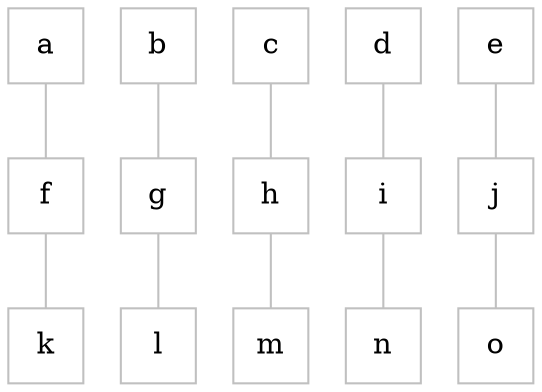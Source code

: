 digraph dot {
    graph [layout = dot,
    fillcolor = whitesmoke
    ]
    
    node [shape = square,
            style = rectangle,
            color = gray]
    
    node [fillcolor = red]
    a b c d e
    
    node [fillcolor = green]
    f g h i j
    
    node [fillcolor = orange]
    
    edge [color = grey, 
            arrowhead = none]
            
    a -> {f}
    b -> {g}
    c -> {h}
    d -> {i}
    e -> {j}
    
    f -> {k}
    g -> {l}
    h -> {m}
    i -> {n}
    j -> {o}
}